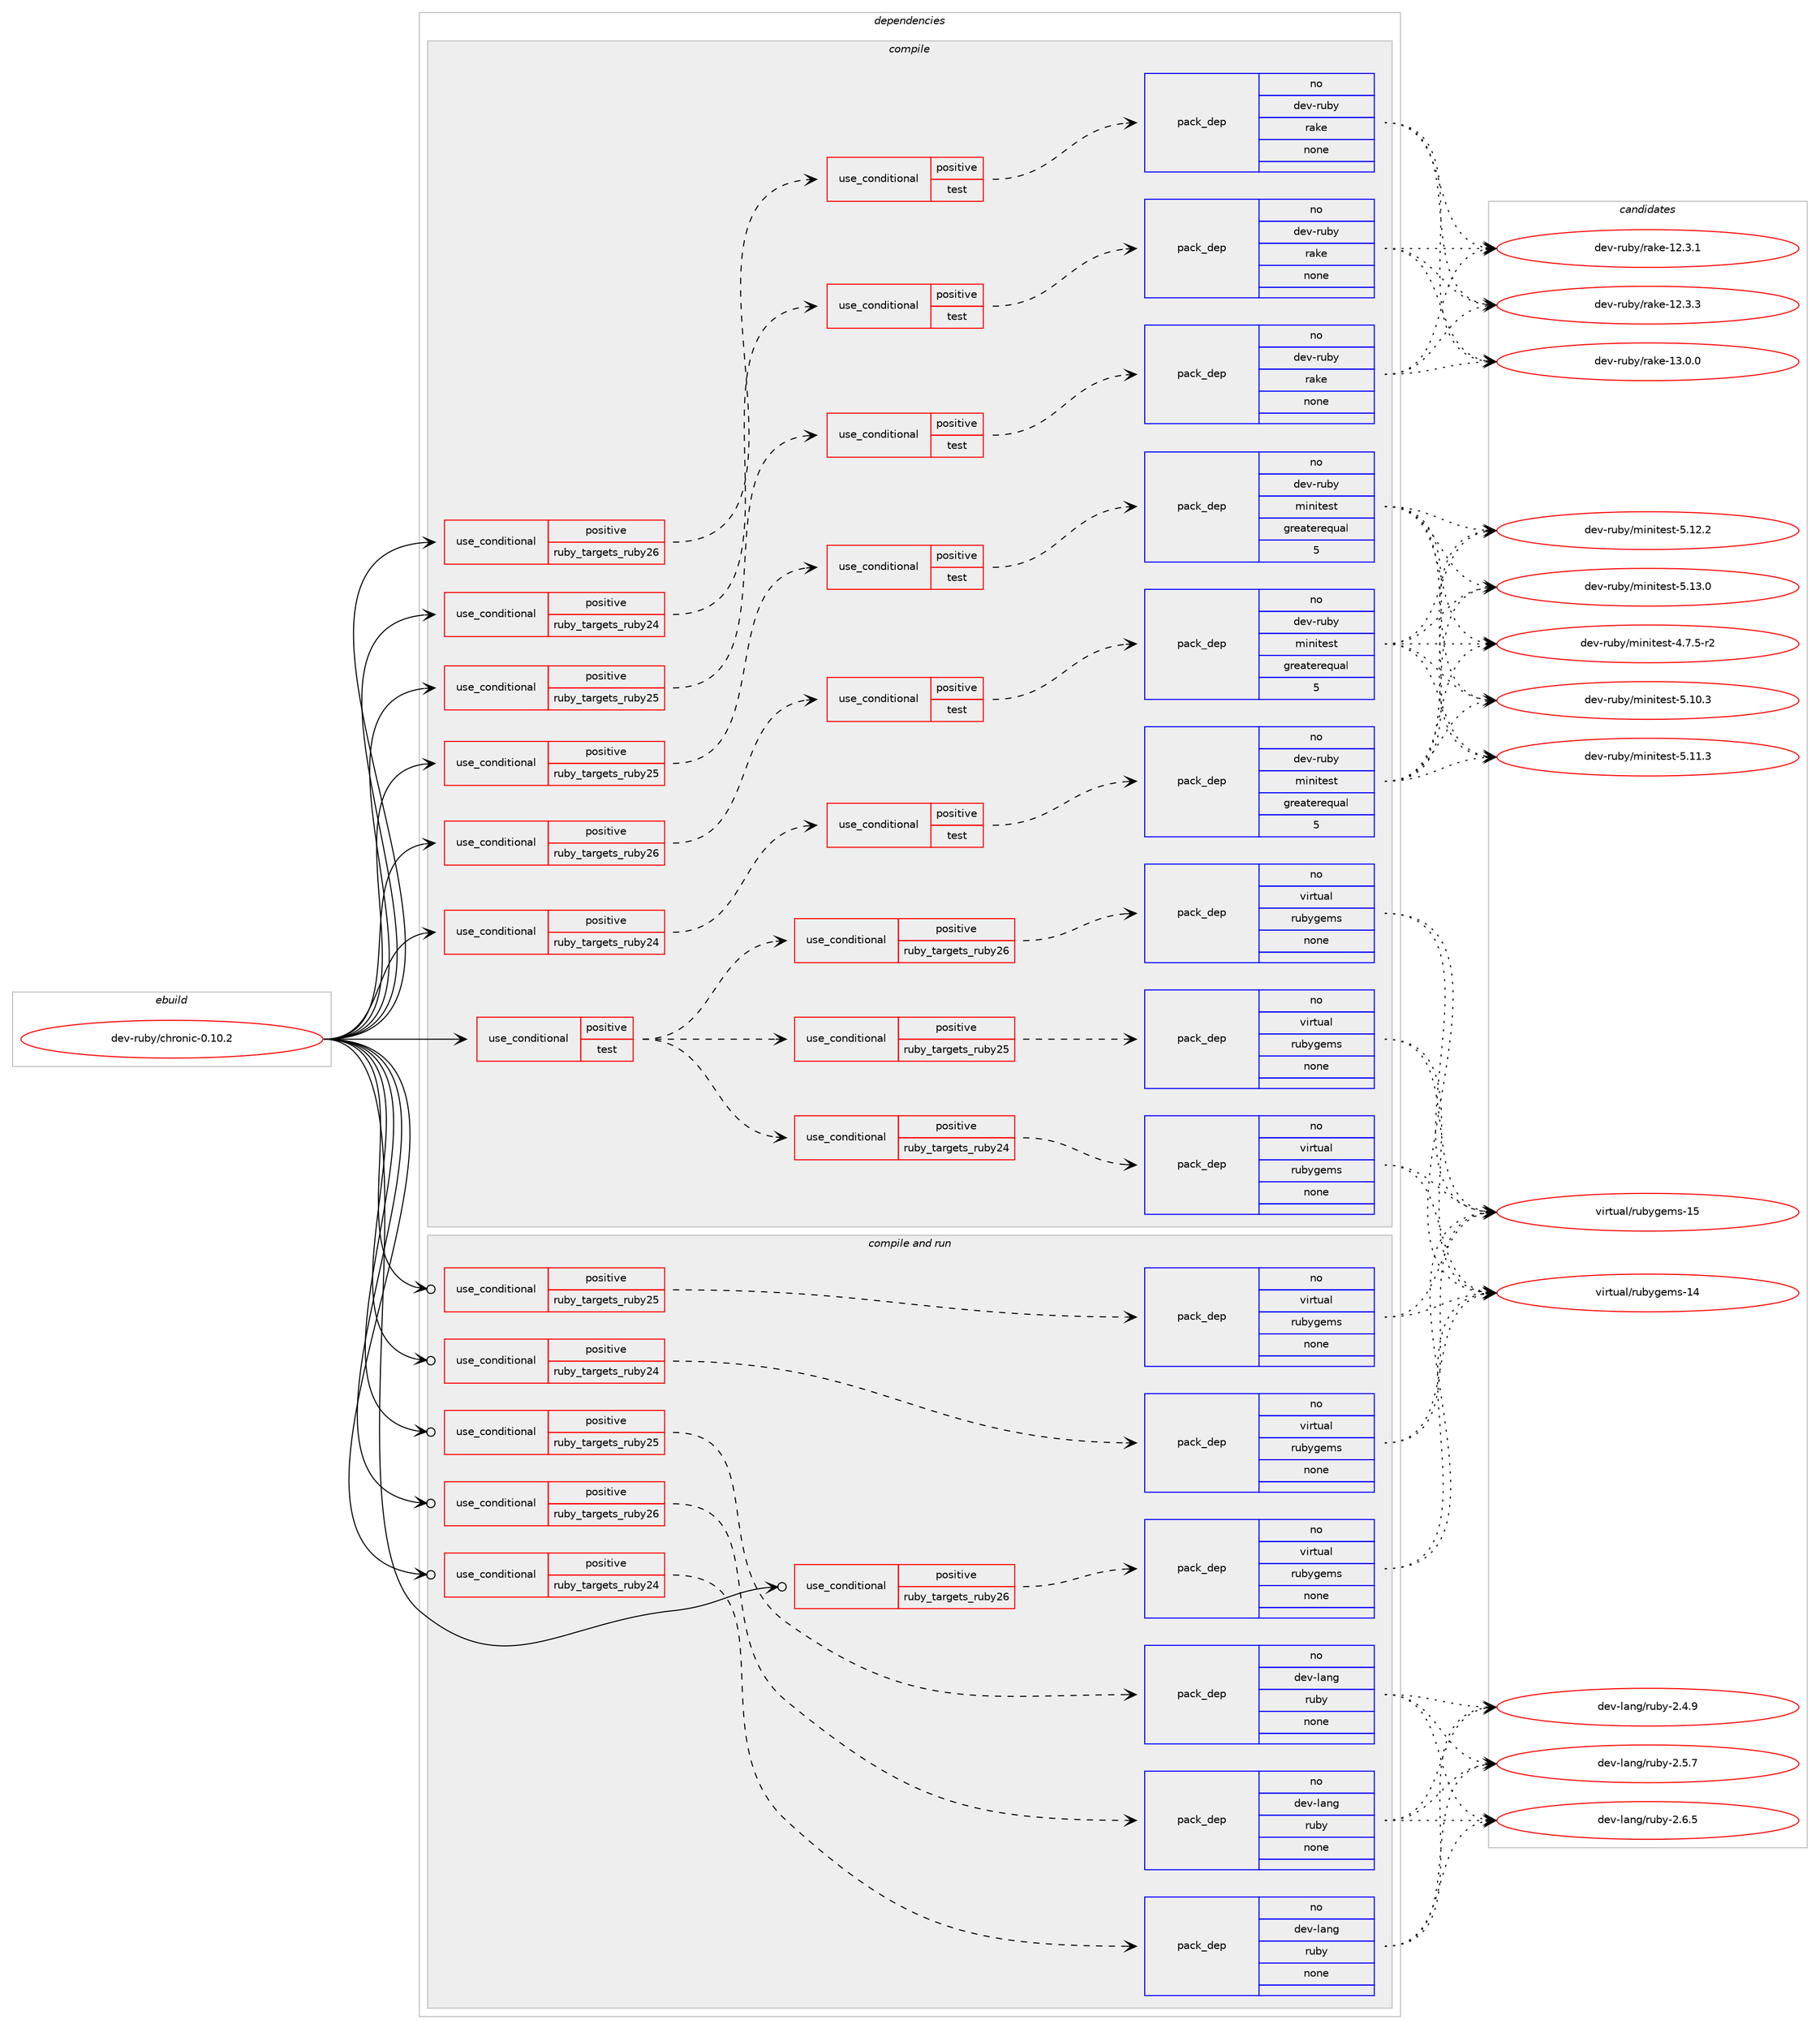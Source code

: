 digraph prolog {

# *************
# Graph options
# *************

newrank=true;
concentrate=true;
compound=true;
graph [rankdir=LR,fontname=Helvetica,fontsize=10,ranksep=1.5];#, ranksep=2.5, nodesep=0.2];
edge  [arrowhead=vee];
node  [fontname=Helvetica,fontsize=10];

# **********
# The ebuild
# **********

subgraph cluster_leftcol {
color=gray;
rank=same;
label=<<i>ebuild</i>>;
id [label="dev-ruby/chronic-0.10.2", color=red, width=4, href="../dev-ruby/chronic-0.10.2.svg"];
}

# ****************
# The dependencies
# ****************

subgraph cluster_midcol {
color=gray;
label=<<i>dependencies</i>>;
subgraph cluster_compile {
fillcolor="#eeeeee";
style=filled;
label=<<i>compile</i>>;
subgraph cond160158 {
dependency681137 [label=<<TABLE BORDER="0" CELLBORDER="1" CELLSPACING="0" CELLPADDING="4"><TR><TD ROWSPAN="3" CELLPADDING="10">use_conditional</TD></TR><TR><TD>positive</TD></TR><TR><TD>ruby_targets_ruby24</TD></TR></TABLE>>, shape=none, color=red];
subgraph cond160159 {
dependency681138 [label=<<TABLE BORDER="0" CELLBORDER="1" CELLSPACING="0" CELLPADDING="4"><TR><TD ROWSPAN="3" CELLPADDING="10">use_conditional</TD></TR><TR><TD>positive</TD></TR><TR><TD>test</TD></TR></TABLE>>, shape=none, color=red];
subgraph pack509013 {
dependency681139 [label=<<TABLE BORDER="0" CELLBORDER="1" CELLSPACING="0" CELLPADDING="4" WIDTH="220"><TR><TD ROWSPAN="6" CELLPADDING="30">pack_dep</TD></TR><TR><TD WIDTH="110">no</TD></TR><TR><TD>dev-ruby</TD></TR><TR><TD>minitest</TD></TR><TR><TD>greaterequal</TD></TR><TR><TD>5</TD></TR></TABLE>>, shape=none, color=blue];
}
dependency681138:e -> dependency681139:w [weight=20,style="dashed",arrowhead="vee"];
}
dependency681137:e -> dependency681138:w [weight=20,style="dashed",arrowhead="vee"];
}
id:e -> dependency681137:w [weight=20,style="solid",arrowhead="vee"];
subgraph cond160160 {
dependency681140 [label=<<TABLE BORDER="0" CELLBORDER="1" CELLSPACING="0" CELLPADDING="4"><TR><TD ROWSPAN="3" CELLPADDING="10">use_conditional</TD></TR><TR><TD>positive</TD></TR><TR><TD>ruby_targets_ruby24</TD></TR></TABLE>>, shape=none, color=red];
subgraph cond160161 {
dependency681141 [label=<<TABLE BORDER="0" CELLBORDER="1" CELLSPACING="0" CELLPADDING="4"><TR><TD ROWSPAN="3" CELLPADDING="10">use_conditional</TD></TR><TR><TD>positive</TD></TR><TR><TD>test</TD></TR></TABLE>>, shape=none, color=red];
subgraph pack509014 {
dependency681142 [label=<<TABLE BORDER="0" CELLBORDER="1" CELLSPACING="0" CELLPADDING="4" WIDTH="220"><TR><TD ROWSPAN="6" CELLPADDING="30">pack_dep</TD></TR><TR><TD WIDTH="110">no</TD></TR><TR><TD>dev-ruby</TD></TR><TR><TD>rake</TD></TR><TR><TD>none</TD></TR><TR><TD></TD></TR></TABLE>>, shape=none, color=blue];
}
dependency681141:e -> dependency681142:w [weight=20,style="dashed",arrowhead="vee"];
}
dependency681140:e -> dependency681141:w [weight=20,style="dashed",arrowhead="vee"];
}
id:e -> dependency681140:w [weight=20,style="solid",arrowhead="vee"];
subgraph cond160162 {
dependency681143 [label=<<TABLE BORDER="0" CELLBORDER="1" CELLSPACING="0" CELLPADDING="4"><TR><TD ROWSPAN="3" CELLPADDING="10">use_conditional</TD></TR><TR><TD>positive</TD></TR><TR><TD>ruby_targets_ruby25</TD></TR></TABLE>>, shape=none, color=red];
subgraph cond160163 {
dependency681144 [label=<<TABLE BORDER="0" CELLBORDER="1" CELLSPACING="0" CELLPADDING="4"><TR><TD ROWSPAN="3" CELLPADDING="10">use_conditional</TD></TR><TR><TD>positive</TD></TR><TR><TD>test</TD></TR></TABLE>>, shape=none, color=red];
subgraph pack509015 {
dependency681145 [label=<<TABLE BORDER="0" CELLBORDER="1" CELLSPACING="0" CELLPADDING="4" WIDTH="220"><TR><TD ROWSPAN="6" CELLPADDING="30">pack_dep</TD></TR><TR><TD WIDTH="110">no</TD></TR><TR><TD>dev-ruby</TD></TR><TR><TD>minitest</TD></TR><TR><TD>greaterequal</TD></TR><TR><TD>5</TD></TR></TABLE>>, shape=none, color=blue];
}
dependency681144:e -> dependency681145:w [weight=20,style="dashed",arrowhead="vee"];
}
dependency681143:e -> dependency681144:w [weight=20,style="dashed",arrowhead="vee"];
}
id:e -> dependency681143:w [weight=20,style="solid",arrowhead="vee"];
subgraph cond160164 {
dependency681146 [label=<<TABLE BORDER="0" CELLBORDER="1" CELLSPACING="0" CELLPADDING="4"><TR><TD ROWSPAN="3" CELLPADDING="10">use_conditional</TD></TR><TR><TD>positive</TD></TR><TR><TD>ruby_targets_ruby25</TD></TR></TABLE>>, shape=none, color=red];
subgraph cond160165 {
dependency681147 [label=<<TABLE BORDER="0" CELLBORDER="1" CELLSPACING="0" CELLPADDING="4"><TR><TD ROWSPAN="3" CELLPADDING="10">use_conditional</TD></TR><TR><TD>positive</TD></TR><TR><TD>test</TD></TR></TABLE>>, shape=none, color=red];
subgraph pack509016 {
dependency681148 [label=<<TABLE BORDER="0" CELLBORDER="1" CELLSPACING="0" CELLPADDING="4" WIDTH="220"><TR><TD ROWSPAN="6" CELLPADDING="30">pack_dep</TD></TR><TR><TD WIDTH="110">no</TD></TR><TR><TD>dev-ruby</TD></TR><TR><TD>rake</TD></TR><TR><TD>none</TD></TR><TR><TD></TD></TR></TABLE>>, shape=none, color=blue];
}
dependency681147:e -> dependency681148:w [weight=20,style="dashed",arrowhead="vee"];
}
dependency681146:e -> dependency681147:w [weight=20,style="dashed",arrowhead="vee"];
}
id:e -> dependency681146:w [weight=20,style="solid",arrowhead="vee"];
subgraph cond160166 {
dependency681149 [label=<<TABLE BORDER="0" CELLBORDER="1" CELLSPACING="0" CELLPADDING="4"><TR><TD ROWSPAN="3" CELLPADDING="10">use_conditional</TD></TR><TR><TD>positive</TD></TR><TR><TD>ruby_targets_ruby26</TD></TR></TABLE>>, shape=none, color=red];
subgraph cond160167 {
dependency681150 [label=<<TABLE BORDER="0" CELLBORDER="1" CELLSPACING="0" CELLPADDING="4"><TR><TD ROWSPAN="3" CELLPADDING="10">use_conditional</TD></TR><TR><TD>positive</TD></TR><TR><TD>test</TD></TR></TABLE>>, shape=none, color=red];
subgraph pack509017 {
dependency681151 [label=<<TABLE BORDER="0" CELLBORDER="1" CELLSPACING="0" CELLPADDING="4" WIDTH="220"><TR><TD ROWSPAN="6" CELLPADDING="30">pack_dep</TD></TR><TR><TD WIDTH="110">no</TD></TR><TR><TD>dev-ruby</TD></TR><TR><TD>minitest</TD></TR><TR><TD>greaterequal</TD></TR><TR><TD>5</TD></TR></TABLE>>, shape=none, color=blue];
}
dependency681150:e -> dependency681151:w [weight=20,style="dashed",arrowhead="vee"];
}
dependency681149:e -> dependency681150:w [weight=20,style="dashed",arrowhead="vee"];
}
id:e -> dependency681149:w [weight=20,style="solid",arrowhead="vee"];
subgraph cond160168 {
dependency681152 [label=<<TABLE BORDER="0" CELLBORDER="1" CELLSPACING="0" CELLPADDING="4"><TR><TD ROWSPAN="3" CELLPADDING="10">use_conditional</TD></TR><TR><TD>positive</TD></TR><TR><TD>ruby_targets_ruby26</TD></TR></TABLE>>, shape=none, color=red];
subgraph cond160169 {
dependency681153 [label=<<TABLE BORDER="0" CELLBORDER="1" CELLSPACING="0" CELLPADDING="4"><TR><TD ROWSPAN="3" CELLPADDING="10">use_conditional</TD></TR><TR><TD>positive</TD></TR><TR><TD>test</TD></TR></TABLE>>, shape=none, color=red];
subgraph pack509018 {
dependency681154 [label=<<TABLE BORDER="0" CELLBORDER="1" CELLSPACING="0" CELLPADDING="4" WIDTH="220"><TR><TD ROWSPAN="6" CELLPADDING="30">pack_dep</TD></TR><TR><TD WIDTH="110">no</TD></TR><TR><TD>dev-ruby</TD></TR><TR><TD>rake</TD></TR><TR><TD>none</TD></TR><TR><TD></TD></TR></TABLE>>, shape=none, color=blue];
}
dependency681153:e -> dependency681154:w [weight=20,style="dashed",arrowhead="vee"];
}
dependency681152:e -> dependency681153:w [weight=20,style="dashed",arrowhead="vee"];
}
id:e -> dependency681152:w [weight=20,style="solid",arrowhead="vee"];
subgraph cond160170 {
dependency681155 [label=<<TABLE BORDER="0" CELLBORDER="1" CELLSPACING="0" CELLPADDING="4"><TR><TD ROWSPAN="3" CELLPADDING="10">use_conditional</TD></TR><TR><TD>positive</TD></TR><TR><TD>test</TD></TR></TABLE>>, shape=none, color=red];
subgraph cond160171 {
dependency681156 [label=<<TABLE BORDER="0" CELLBORDER="1" CELLSPACING="0" CELLPADDING="4"><TR><TD ROWSPAN="3" CELLPADDING="10">use_conditional</TD></TR><TR><TD>positive</TD></TR><TR><TD>ruby_targets_ruby24</TD></TR></TABLE>>, shape=none, color=red];
subgraph pack509019 {
dependency681157 [label=<<TABLE BORDER="0" CELLBORDER="1" CELLSPACING="0" CELLPADDING="4" WIDTH="220"><TR><TD ROWSPAN="6" CELLPADDING="30">pack_dep</TD></TR><TR><TD WIDTH="110">no</TD></TR><TR><TD>virtual</TD></TR><TR><TD>rubygems</TD></TR><TR><TD>none</TD></TR><TR><TD></TD></TR></TABLE>>, shape=none, color=blue];
}
dependency681156:e -> dependency681157:w [weight=20,style="dashed",arrowhead="vee"];
}
dependency681155:e -> dependency681156:w [weight=20,style="dashed",arrowhead="vee"];
subgraph cond160172 {
dependency681158 [label=<<TABLE BORDER="0" CELLBORDER="1" CELLSPACING="0" CELLPADDING="4"><TR><TD ROWSPAN="3" CELLPADDING="10">use_conditional</TD></TR><TR><TD>positive</TD></TR><TR><TD>ruby_targets_ruby25</TD></TR></TABLE>>, shape=none, color=red];
subgraph pack509020 {
dependency681159 [label=<<TABLE BORDER="0" CELLBORDER="1" CELLSPACING="0" CELLPADDING="4" WIDTH="220"><TR><TD ROWSPAN="6" CELLPADDING="30">pack_dep</TD></TR><TR><TD WIDTH="110">no</TD></TR><TR><TD>virtual</TD></TR><TR><TD>rubygems</TD></TR><TR><TD>none</TD></TR><TR><TD></TD></TR></TABLE>>, shape=none, color=blue];
}
dependency681158:e -> dependency681159:w [weight=20,style="dashed",arrowhead="vee"];
}
dependency681155:e -> dependency681158:w [weight=20,style="dashed",arrowhead="vee"];
subgraph cond160173 {
dependency681160 [label=<<TABLE BORDER="0" CELLBORDER="1" CELLSPACING="0" CELLPADDING="4"><TR><TD ROWSPAN="3" CELLPADDING="10">use_conditional</TD></TR><TR><TD>positive</TD></TR><TR><TD>ruby_targets_ruby26</TD></TR></TABLE>>, shape=none, color=red];
subgraph pack509021 {
dependency681161 [label=<<TABLE BORDER="0" CELLBORDER="1" CELLSPACING="0" CELLPADDING="4" WIDTH="220"><TR><TD ROWSPAN="6" CELLPADDING="30">pack_dep</TD></TR><TR><TD WIDTH="110">no</TD></TR><TR><TD>virtual</TD></TR><TR><TD>rubygems</TD></TR><TR><TD>none</TD></TR><TR><TD></TD></TR></TABLE>>, shape=none, color=blue];
}
dependency681160:e -> dependency681161:w [weight=20,style="dashed",arrowhead="vee"];
}
dependency681155:e -> dependency681160:w [weight=20,style="dashed",arrowhead="vee"];
}
id:e -> dependency681155:w [weight=20,style="solid",arrowhead="vee"];
}
subgraph cluster_compileandrun {
fillcolor="#eeeeee";
style=filled;
label=<<i>compile and run</i>>;
subgraph cond160174 {
dependency681162 [label=<<TABLE BORDER="0" CELLBORDER="1" CELLSPACING="0" CELLPADDING="4"><TR><TD ROWSPAN="3" CELLPADDING="10">use_conditional</TD></TR><TR><TD>positive</TD></TR><TR><TD>ruby_targets_ruby24</TD></TR></TABLE>>, shape=none, color=red];
subgraph pack509022 {
dependency681163 [label=<<TABLE BORDER="0" CELLBORDER="1" CELLSPACING="0" CELLPADDING="4" WIDTH="220"><TR><TD ROWSPAN="6" CELLPADDING="30">pack_dep</TD></TR><TR><TD WIDTH="110">no</TD></TR><TR><TD>dev-lang</TD></TR><TR><TD>ruby</TD></TR><TR><TD>none</TD></TR><TR><TD></TD></TR></TABLE>>, shape=none, color=blue];
}
dependency681162:e -> dependency681163:w [weight=20,style="dashed",arrowhead="vee"];
}
id:e -> dependency681162:w [weight=20,style="solid",arrowhead="odotvee"];
subgraph cond160175 {
dependency681164 [label=<<TABLE BORDER="0" CELLBORDER="1" CELLSPACING="0" CELLPADDING="4"><TR><TD ROWSPAN="3" CELLPADDING="10">use_conditional</TD></TR><TR><TD>positive</TD></TR><TR><TD>ruby_targets_ruby24</TD></TR></TABLE>>, shape=none, color=red];
subgraph pack509023 {
dependency681165 [label=<<TABLE BORDER="0" CELLBORDER="1" CELLSPACING="0" CELLPADDING="4" WIDTH="220"><TR><TD ROWSPAN="6" CELLPADDING="30">pack_dep</TD></TR><TR><TD WIDTH="110">no</TD></TR><TR><TD>virtual</TD></TR><TR><TD>rubygems</TD></TR><TR><TD>none</TD></TR><TR><TD></TD></TR></TABLE>>, shape=none, color=blue];
}
dependency681164:e -> dependency681165:w [weight=20,style="dashed",arrowhead="vee"];
}
id:e -> dependency681164:w [weight=20,style="solid",arrowhead="odotvee"];
subgraph cond160176 {
dependency681166 [label=<<TABLE BORDER="0" CELLBORDER="1" CELLSPACING="0" CELLPADDING="4"><TR><TD ROWSPAN="3" CELLPADDING="10">use_conditional</TD></TR><TR><TD>positive</TD></TR><TR><TD>ruby_targets_ruby25</TD></TR></TABLE>>, shape=none, color=red];
subgraph pack509024 {
dependency681167 [label=<<TABLE BORDER="0" CELLBORDER="1" CELLSPACING="0" CELLPADDING="4" WIDTH="220"><TR><TD ROWSPAN="6" CELLPADDING="30">pack_dep</TD></TR><TR><TD WIDTH="110">no</TD></TR><TR><TD>dev-lang</TD></TR><TR><TD>ruby</TD></TR><TR><TD>none</TD></TR><TR><TD></TD></TR></TABLE>>, shape=none, color=blue];
}
dependency681166:e -> dependency681167:w [weight=20,style="dashed",arrowhead="vee"];
}
id:e -> dependency681166:w [weight=20,style="solid",arrowhead="odotvee"];
subgraph cond160177 {
dependency681168 [label=<<TABLE BORDER="0" CELLBORDER="1" CELLSPACING="0" CELLPADDING="4"><TR><TD ROWSPAN="3" CELLPADDING="10">use_conditional</TD></TR><TR><TD>positive</TD></TR><TR><TD>ruby_targets_ruby25</TD></TR></TABLE>>, shape=none, color=red];
subgraph pack509025 {
dependency681169 [label=<<TABLE BORDER="0" CELLBORDER="1" CELLSPACING="0" CELLPADDING="4" WIDTH="220"><TR><TD ROWSPAN="6" CELLPADDING="30">pack_dep</TD></TR><TR><TD WIDTH="110">no</TD></TR><TR><TD>virtual</TD></TR><TR><TD>rubygems</TD></TR><TR><TD>none</TD></TR><TR><TD></TD></TR></TABLE>>, shape=none, color=blue];
}
dependency681168:e -> dependency681169:w [weight=20,style="dashed",arrowhead="vee"];
}
id:e -> dependency681168:w [weight=20,style="solid",arrowhead="odotvee"];
subgraph cond160178 {
dependency681170 [label=<<TABLE BORDER="0" CELLBORDER="1" CELLSPACING="0" CELLPADDING="4"><TR><TD ROWSPAN="3" CELLPADDING="10">use_conditional</TD></TR><TR><TD>positive</TD></TR><TR><TD>ruby_targets_ruby26</TD></TR></TABLE>>, shape=none, color=red];
subgraph pack509026 {
dependency681171 [label=<<TABLE BORDER="0" CELLBORDER="1" CELLSPACING="0" CELLPADDING="4" WIDTH="220"><TR><TD ROWSPAN="6" CELLPADDING="30">pack_dep</TD></TR><TR><TD WIDTH="110">no</TD></TR><TR><TD>dev-lang</TD></TR><TR><TD>ruby</TD></TR><TR><TD>none</TD></TR><TR><TD></TD></TR></TABLE>>, shape=none, color=blue];
}
dependency681170:e -> dependency681171:w [weight=20,style="dashed",arrowhead="vee"];
}
id:e -> dependency681170:w [weight=20,style="solid",arrowhead="odotvee"];
subgraph cond160179 {
dependency681172 [label=<<TABLE BORDER="0" CELLBORDER="1" CELLSPACING="0" CELLPADDING="4"><TR><TD ROWSPAN="3" CELLPADDING="10">use_conditional</TD></TR><TR><TD>positive</TD></TR><TR><TD>ruby_targets_ruby26</TD></TR></TABLE>>, shape=none, color=red];
subgraph pack509027 {
dependency681173 [label=<<TABLE BORDER="0" CELLBORDER="1" CELLSPACING="0" CELLPADDING="4" WIDTH="220"><TR><TD ROWSPAN="6" CELLPADDING="30">pack_dep</TD></TR><TR><TD WIDTH="110">no</TD></TR><TR><TD>virtual</TD></TR><TR><TD>rubygems</TD></TR><TR><TD>none</TD></TR><TR><TD></TD></TR></TABLE>>, shape=none, color=blue];
}
dependency681172:e -> dependency681173:w [weight=20,style="dashed",arrowhead="vee"];
}
id:e -> dependency681172:w [weight=20,style="solid",arrowhead="odotvee"];
}
subgraph cluster_run {
fillcolor="#eeeeee";
style=filled;
label=<<i>run</i>>;
}
}

# **************
# The candidates
# **************

subgraph cluster_choices {
rank=same;
color=gray;
label=<<i>candidates</i>>;

subgraph choice509013 {
color=black;
nodesep=1;
choice1001011184511411798121471091051101051161011151164552465546534511450 [label="dev-ruby/minitest-4.7.5-r2", color=red, width=4,href="../dev-ruby/minitest-4.7.5-r2.svg"];
choice10010111845114117981214710910511010511610111511645534649484651 [label="dev-ruby/minitest-5.10.3", color=red, width=4,href="../dev-ruby/minitest-5.10.3.svg"];
choice10010111845114117981214710910511010511610111511645534649494651 [label="dev-ruby/minitest-5.11.3", color=red, width=4,href="../dev-ruby/minitest-5.11.3.svg"];
choice10010111845114117981214710910511010511610111511645534649504650 [label="dev-ruby/minitest-5.12.2", color=red, width=4,href="../dev-ruby/minitest-5.12.2.svg"];
choice10010111845114117981214710910511010511610111511645534649514648 [label="dev-ruby/minitest-5.13.0", color=red, width=4,href="../dev-ruby/minitest-5.13.0.svg"];
dependency681139:e -> choice1001011184511411798121471091051101051161011151164552465546534511450:w [style=dotted,weight="100"];
dependency681139:e -> choice10010111845114117981214710910511010511610111511645534649484651:w [style=dotted,weight="100"];
dependency681139:e -> choice10010111845114117981214710910511010511610111511645534649494651:w [style=dotted,weight="100"];
dependency681139:e -> choice10010111845114117981214710910511010511610111511645534649504650:w [style=dotted,weight="100"];
dependency681139:e -> choice10010111845114117981214710910511010511610111511645534649514648:w [style=dotted,weight="100"];
}
subgraph choice509014 {
color=black;
nodesep=1;
choice1001011184511411798121471149710710145495046514649 [label="dev-ruby/rake-12.3.1", color=red, width=4,href="../dev-ruby/rake-12.3.1.svg"];
choice1001011184511411798121471149710710145495046514651 [label="dev-ruby/rake-12.3.3", color=red, width=4,href="../dev-ruby/rake-12.3.3.svg"];
choice1001011184511411798121471149710710145495146484648 [label="dev-ruby/rake-13.0.0", color=red, width=4,href="../dev-ruby/rake-13.0.0.svg"];
dependency681142:e -> choice1001011184511411798121471149710710145495046514649:w [style=dotted,weight="100"];
dependency681142:e -> choice1001011184511411798121471149710710145495046514651:w [style=dotted,weight="100"];
dependency681142:e -> choice1001011184511411798121471149710710145495146484648:w [style=dotted,weight="100"];
}
subgraph choice509015 {
color=black;
nodesep=1;
choice1001011184511411798121471091051101051161011151164552465546534511450 [label="dev-ruby/minitest-4.7.5-r2", color=red, width=4,href="../dev-ruby/minitest-4.7.5-r2.svg"];
choice10010111845114117981214710910511010511610111511645534649484651 [label="dev-ruby/minitest-5.10.3", color=red, width=4,href="../dev-ruby/minitest-5.10.3.svg"];
choice10010111845114117981214710910511010511610111511645534649494651 [label="dev-ruby/minitest-5.11.3", color=red, width=4,href="../dev-ruby/minitest-5.11.3.svg"];
choice10010111845114117981214710910511010511610111511645534649504650 [label="dev-ruby/minitest-5.12.2", color=red, width=4,href="../dev-ruby/minitest-5.12.2.svg"];
choice10010111845114117981214710910511010511610111511645534649514648 [label="dev-ruby/minitest-5.13.0", color=red, width=4,href="../dev-ruby/minitest-5.13.0.svg"];
dependency681145:e -> choice1001011184511411798121471091051101051161011151164552465546534511450:w [style=dotted,weight="100"];
dependency681145:e -> choice10010111845114117981214710910511010511610111511645534649484651:w [style=dotted,weight="100"];
dependency681145:e -> choice10010111845114117981214710910511010511610111511645534649494651:w [style=dotted,weight="100"];
dependency681145:e -> choice10010111845114117981214710910511010511610111511645534649504650:w [style=dotted,weight="100"];
dependency681145:e -> choice10010111845114117981214710910511010511610111511645534649514648:w [style=dotted,weight="100"];
}
subgraph choice509016 {
color=black;
nodesep=1;
choice1001011184511411798121471149710710145495046514649 [label="dev-ruby/rake-12.3.1", color=red, width=4,href="../dev-ruby/rake-12.3.1.svg"];
choice1001011184511411798121471149710710145495046514651 [label="dev-ruby/rake-12.3.3", color=red, width=4,href="../dev-ruby/rake-12.3.3.svg"];
choice1001011184511411798121471149710710145495146484648 [label="dev-ruby/rake-13.0.0", color=red, width=4,href="../dev-ruby/rake-13.0.0.svg"];
dependency681148:e -> choice1001011184511411798121471149710710145495046514649:w [style=dotted,weight="100"];
dependency681148:e -> choice1001011184511411798121471149710710145495046514651:w [style=dotted,weight="100"];
dependency681148:e -> choice1001011184511411798121471149710710145495146484648:w [style=dotted,weight="100"];
}
subgraph choice509017 {
color=black;
nodesep=1;
choice1001011184511411798121471091051101051161011151164552465546534511450 [label="dev-ruby/minitest-4.7.5-r2", color=red, width=4,href="../dev-ruby/minitest-4.7.5-r2.svg"];
choice10010111845114117981214710910511010511610111511645534649484651 [label="dev-ruby/minitest-5.10.3", color=red, width=4,href="../dev-ruby/minitest-5.10.3.svg"];
choice10010111845114117981214710910511010511610111511645534649494651 [label="dev-ruby/minitest-5.11.3", color=red, width=4,href="../dev-ruby/minitest-5.11.3.svg"];
choice10010111845114117981214710910511010511610111511645534649504650 [label="dev-ruby/minitest-5.12.2", color=red, width=4,href="../dev-ruby/minitest-5.12.2.svg"];
choice10010111845114117981214710910511010511610111511645534649514648 [label="dev-ruby/minitest-5.13.0", color=red, width=4,href="../dev-ruby/minitest-5.13.0.svg"];
dependency681151:e -> choice1001011184511411798121471091051101051161011151164552465546534511450:w [style=dotted,weight="100"];
dependency681151:e -> choice10010111845114117981214710910511010511610111511645534649484651:w [style=dotted,weight="100"];
dependency681151:e -> choice10010111845114117981214710910511010511610111511645534649494651:w [style=dotted,weight="100"];
dependency681151:e -> choice10010111845114117981214710910511010511610111511645534649504650:w [style=dotted,weight="100"];
dependency681151:e -> choice10010111845114117981214710910511010511610111511645534649514648:w [style=dotted,weight="100"];
}
subgraph choice509018 {
color=black;
nodesep=1;
choice1001011184511411798121471149710710145495046514649 [label="dev-ruby/rake-12.3.1", color=red, width=4,href="../dev-ruby/rake-12.3.1.svg"];
choice1001011184511411798121471149710710145495046514651 [label="dev-ruby/rake-12.3.3", color=red, width=4,href="../dev-ruby/rake-12.3.3.svg"];
choice1001011184511411798121471149710710145495146484648 [label="dev-ruby/rake-13.0.0", color=red, width=4,href="../dev-ruby/rake-13.0.0.svg"];
dependency681154:e -> choice1001011184511411798121471149710710145495046514649:w [style=dotted,weight="100"];
dependency681154:e -> choice1001011184511411798121471149710710145495046514651:w [style=dotted,weight="100"];
dependency681154:e -> choice1001011184511411798121471149710710145495146484648:w [style=dotted,weight="100"];
}
subgraph choice509019 {
color=black;
nodesep=1;
choice118105114116117971084711411798121103101109115454952 [label="virtual/rubygems-14", color=red, width=4,href="../virtual/rubygems-14.svg"];
choice118105114116117971084711411798121103101109115454953 [label="virtual/rubygems-15", color=red, width=4,href="../virtual/rubygems-15.svg"];
dependency681157:e -> choice118105114116117971084711411798121103101109115454952:w [style=dotted,weight="100"];
dependency681157:e -> choice118105114116117971084711411798121103101109115454953:w [style=dotted,weight="100"];
}
subgraph choice509020 {
color=black;
nodesep=1;
choice118105114116117971084711411798121103101109115454952 [label="virtual/rubygems-14", color=red, width=4,href="../virtual/rubygems-14.svg"];
choice118105114116117971084711411798121103101109115454953 [label="virtual/rubygems-15", color=red, width=4,href="../virtual/rubygems-15.svg"];
dependency681159:e -> choice118105114116117971084711411798121103101109115454952:w [style=dotted,weight="100"];
dependency681159:e -> choice118105114116117971084711411798121103101109115454953:w [style=dotted,weight="100"];
}
subgraph choice509021 {
color=black;
nodesep=1;
choice118105114116117971084711411798121103101109115454952 [label="virtual/rubygems-14", color=red, width=4,href="../virtual/rubygems-14.svg"];
choice118105114116117971084711411798121103101109115454953 [label="virtual/rubygems-15", color=red, width=4,href="../virtual/rubygems-15.svg"];
dependency681161:e -> choice118105114116117971084711411798121103101109115454952:w [style=dotted,weight="100"];
dependency681161:e -> choice118105114116117971084711411798121103101109115454953:w [style=dotted,weight="100"];
}
subgraph choice509022 {
color=black;
nodesep=1;
choice10010111845108971101034711411798121455046524657 [label="dev-lang/ruby-2.4.9", color=red, width=4,href="../dev-lang/ruby-2.4.9.svg"];
choice10010111845108971101034711411798121455046534655 [label="dev-lang/ruby-2.5.7", color=red, width=4,href="../dev-lang/ruby-2.5.7.svg"];
choice10010111845108971101034711411798121455046544653 [label="dev-lang/ruby-2.6.5", color=red, width=4,href="../dev-lang/ruby-2.6.5.svg"];
dependency681163:e -> choice10010111845108971101034711411798121455046524657:w [style=dotted,weight="100"];
dependency681163:e -> choice10010111845108971101034711411798121455046534655:w [style=dotted,weight="100"];
dependency681163:e -> choice10010111845108971101034711411798121455046544653:w [style=dotted,weight="100"];
}
subgraph choice509023 {
color=black;
nodesep=1;
choice118105114116117971084711411798121103101109115454952 [label="virtual/rubygems-14", color=red, width=4,href="../virtual/rubygems-14.svg"];
choice118105114116117971084711411798121103101109115454953 [label="virtual/rubygems-15", color=red, width=4,href="../virtual/rubygems-15.svg"];
dependency681165:e -> choice118105114116117971084711411798121103101109115454952:w [style=dotted,weight="100"];
dependency681165:e -> choice118105114116117971084711411798121103101109115454953:w [style=dotted,weight="100"];
}
subgraph choice509024 {
color=black;
nodesep=1;
choice10010111845108971101034711411798121455046524657 [label="dev-lang/ruby-2.4.9", color=red, width=4,href="../dev-lang/ruby-2.4.9.svg"];
choice10010111845108971101034711411798121455046534655 [label="dev-lang/ruby-2.5.7", color=red, width=4,href="../dev-lang/ruby-2.5.7.svg"];
choice10010111845108971101034711411798121455046544653 [label="dev-lang/ruby-2.6.5", color=red, width=4,href="../dev-lang/ruby-2.6.5.svg"];
dependency681167:e -> choice10010111845108971101034711411798121455046524657:w [style=dotted,weight="100"];
dependency681167:e -> choice10010111845108971101034711411798121455046534655:w [style=dotted,weight="100"];
dependency681167:e -> choice10010111845108971101034711411798121455046544653:w [style=dotted,weight="100"];
}
subgraph choice509025 {
color=black;
nodesep=1;
choice118105114116117971084711411798121103101109115454952 [label="virtual/rubygems-14", color=red, width=4,href="../virtual/rubygems-14.svg"];
choice118105114116117971084711411798121103101109115454953 [label="virtual/rubygems-15", color=red, width=4,href="../virtual/rubygems-15.svg"];
dependency681169:e -> choice118105114116117971084711411798121103101109115454952:w [style=dotted,weight="100"];
dependency681169:e -> choice118105114116117971084711411798121103101109115454953:w [style=dotted,weight="100"];
}
subgraph choice509026 {
color=black;
nodesep=1;
choice10010111845108971101034711411798121455046524657 [label="dev-lang/ruby-2.4.9", color=red, width=4,href="../dev-lang/ruby-2.4.9.svg"];
choice10010111845108971101034711411798121455046534655 [label="dev-lang/ruby-2.5.7", color=red, width=4,href="../dev-lang/ruby-2.5.7.svg"];
choice10010111845108971101034711411798121455046544653 [label="dev-lang/ruby-2.6.5", color=red, width=4,href="../dev-lang/ruby-2.6.5.svg"];
dependency681171:e -> choice10010111845108971101034711411798121455046524657:w [style=dotted,weight="100"];
dependency681171:e -> choice10010111845108971101034711411798121455046534655:w [style=dotted,weight="100"];
dependency681171:e -> choice10010111845108971101034711411798121455046544653:w [style=dotted,weight="100"];
}
subgraph choice509027 {
color=black;
nodesep=1;
choice118105114116117971084711411798121103101109115454952 [label="virtual/rubygems-14", color=red, width=4,href="../virtual/rubygems-14.svg"];
choice118105114116117971084711411798121103101109115454953 [label="virtual/rubygems-15", color=red, width=4,href="../virtual/rubygems-15.svg"];
dependency681173:e -> choice118105114116117971084711411798121103101109115454952:w [style=dotted,weight="100"];
dependency681173:e -> choice118105114116117971084711411798121103101109115454953:w [style=dotted,weight="100"];
}
}

}
